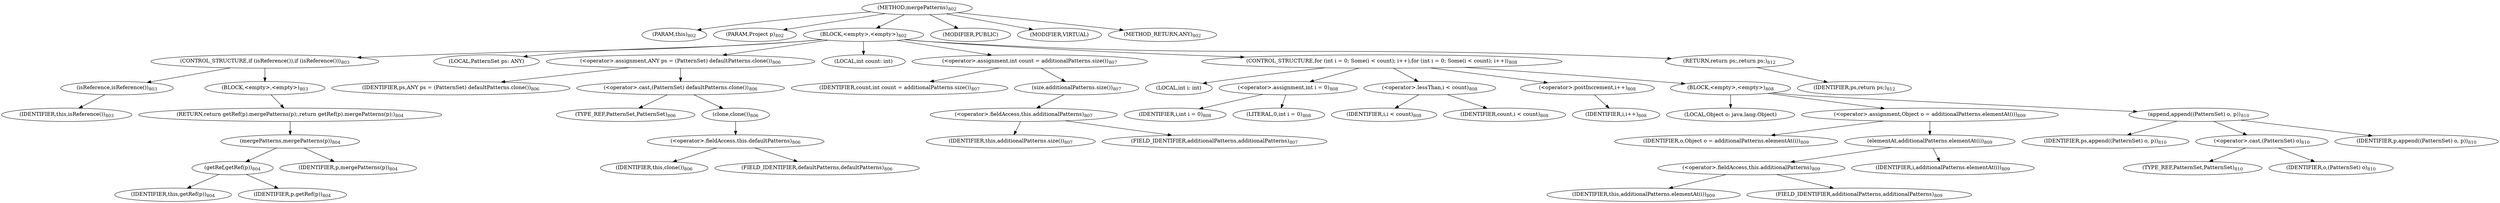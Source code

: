 digraph "mergePatterns" {  
"1626" [label = <(METHOD,mergePatterns)<SUB>802</SUB>> ]
"197" [label = <(PARAM,this)<SUB>802</SUB>> ]
"1627" [label = <(PARAM,Project p)<SUB>802</SUB>> ]
"1628" [label = <(BLOCK,&lt;empty&gt;,&lt;empty&gt;)<SUB>802</SUB>> ]
"1629" [label = <(CONTROL_STRUCTURE,if (isReference()),if (isReference()))<SUB>803</SUB>> ]
"1630" [label = <(isReference,isReference())<SUB>803</SUB>> ]
"196" [label = <(IDENTIFIER,this,isReference())<SUB>803</SUB>> ]
"1631" [label = <(BLOCK,&lt;empty&gt;,&lt;empty&gt;)<SUB>803</SUB>> ]
"1632" [label = <(RETURN,return getRef(p).mergePatterns(p);,return getRef(p).mergePatterns(p);)<SUB>804</SUB>> ]
"1633" [label = <(mergePatterns,mergePatterns(p))<SUB>804</SUB>> ]
"1634" [label = <(getRef,getRef(p))<SUB>804</SUB>> ]
"198" [label = <(IDENTIFIER,this,getRef(p))<SUB>804</SUB>> ]
"1635" [label = <(IDENTIFIER,p,getRef(p))<SUB>804</SUB>> ]
"1636" [label = <(IDENTIFIER,p,mergePatterns(p))<SUB>804</SUB>> ]
"1637" [label = <(LOCAL,PatternSet ps: ANY)> ]
"1638" [label = <(&lt;operator&gt;.assignment,ANY ps = (PatternSet) defaultPatterns.clone())<SUB>806</SUB>> ]
"1639" [label = <(IDENTIFIER,ps,ANY ps = (PatternSet) defaultPatterns.clone())<SUB>806</SUB>> ]
"1640" [label = <(&lt;operator&gt;.cast,(PatternSet) defaultPatterns.clone())<SUB>806</SUB>> ]
"1641" [label = <(TYPE_REF,PatternSet,PatternSet)<SUB>806</SUB>> ]
"1642" [label = <(clone,clone())<SUB>806</SUB>> ]
"1643" [label = <(&lt;operator&gt;.fieldAccess,this.defaultPatterns)<SUB>806</SUB>> ]
"1644" [label = <(IDENTIFIER,this,clone())<SUB>806</SUB>> ]
"1645" [label = <(FIELD_IDENTIFIER,defaultPatterns,defaultPatterns)<SUB>806</SUB>> ]
"1646" [label = <(LOCAL,int count: int)> ]
"1647" [label = <(&lt;operator&gt;.assignment,int count = additionalPatterns.size())<SUB>807</SUB>> ]
"1648" [label = <(IDENTIFIER,count,int count = additionalPatterns.size())<SUB>807</SUB>> ]
"1649" [label = <(size,additionalPatterns.size())<SUB>807</SUB>> ]
"1650" [label = <(&lt;operator&gt;.fieldAccess,this.additionalPatterns)<SUB>807</SUB>> ]
"1651" [label = <(IDENTIFIER,this,additionalPatterns.size())<SUB>807</SUB>> ]
"1652" [label = <(FIELD_IDENTIFIER,additionalPatterns,additionalPatterns)<SUB>807</SUB>> ]
"1653" [label = <(CONTROL_STRUCTURE,for (int i = 0; Some(i &lt; count); i++),for (int i = 0; Some(i &lt; count); i++))<SUB>808</SUB>> ]
"1654" [label = <(LOCAL,int i: int)> ]
"1655" [label = <(&lt;operator&gt;.assignment,int i = 0)<SUB>808</SUB>> ]
"1656" [label = <(IDENTIFIER,i,int i = 0)<SUB>808</SUB>> ]
"1657" [label = <(LITERAL,0,int i = 0)<SUB>808</SUB>> ]
"1658" [label = <(&lt;operator&gt;.lessThan,i &lt; count)<SUB>808</SUB>> ]
"1659" [label = <(IDENTIFIER,i,i &lt; count)<SUB>808</SUB>> ]
"1660" [label = <(IDENTIFIER,count,i &lt; count)<SUB>808</SUB>> ]
"1661" [label = <(&lt;operator&gt;.postIncrement,i++)<SUB>808</SUB>> ]
"1662" [label = <(IDENTIFIER,i,i++)<SUB>808</SUB>> ]
"1663" [label = <(BLOCK,&lt;empty&gt;,&lt;empty&gt;)<SUB>808</SUB>> ]
"1664" [label = <(LOCAL,Object o: java.lang.Object)> ]
"1665" [label = <(&lt;operator&gt;.assignment,Object o = additionalPatterns.elementAt(i))<SUB>809</SUB>> ]
"1666" [label = <(IDENTIFIER,o,Object o = additionalPatterns.elementAt(i))<SUB>809</SUB>> ]
"1667" [label = <(elementAt,additionalPatterns.elementAt(i))<SUB>809</SUB>> ]
"1668" [label = <(&lt;operator&gt;.fieldAccess,this.additionalPatterns)<SUB>809</SUB>> ]
"1669" [label = <(IDENTIFIER,this,additionalPatterns.elementAt(i))<SUB>809</SUB>> ]
"1670" [label = <(FIELD_IDENTIFIER,additionalPatterns,additionalPatterns)<SUB>809</SUB>> ]
"1671" [label = <(IDENTIFIER,i,additionalPatterns.elementAt(i))<SUB>809</SUB>> ]
"1672" [label = <(append,append((PatternSet) o, p))<SUB>810</SUB>> ]
"1673" [label = <(IDENTIFIER,ps,append((PatternSet) o, p))<SUB>810</SUB>> ]
"1674" [label = <(&lt;operator&gt;.cast,(PatternSet) o)<SUB>810</SUB>> ]
"1675" [label = <(TYPE_REF,PatternSet,PatternSet)<SUB>810</SUB>> ]
"1676" [label = <(IDENTIFIER,o,(PatternSet) o)<SUB>810</SUB>> ]
"1677" [label = <(IDENTIFIER,p,append((PatternSet) o, p))<SUB>810</SUB>> ]
"1678" [label = <(RETURN,return ps;,return ps;)<SUB>812</SUB>> ]
"1679" [label = <(IDENTIFIER,ps,return ps;)<SUB>812</SUB>> ]
"1680" [label = <(MODIFIER,PUBLIC)> ]
"1681" [label = <(MODIFIER,VIRTUAL)> ]
"1682" [label = <(METHOD_RETURN,ANY)<SUB>802</SUB>> ]
  "1626" -> "197" 
  "1626" -> "1627" 
  "1626" -> "1628" 
  "1626" -> "1680" 
  "1626" -> "1681" 
  "1626" -> "1682" 
  "1628" -> "1629" 
  "1628" -> "1637" 
  "1628" -> "1638" 
  "1628" -> "1646" 
  "1628" -> "1647" 
  "1628" -> "1653" 
  "1628" -> "1678" 
  "1629" -> "1630" 
  "1629" -> "1631" 
  "1630" -> "196" 
  "1631" -> "1632" 
  "1632" -> "1633" 
  "1633" -> "1634" 
  "1633" -> "1636" 
  "1634" -> "198" 
  "1634" -> "1635" 
  "1638" -> "1639" 
  "1638" -> "1640" 
  "1640" -> "1641" 
  "1640" -> "1642" 
  "1642" -> "1643" 
  "1643" -> "1644" 
  "1643" -> "1645" 
  "1647" -> "1648" 
  "1647" -> "1649" 
  "1649" -> "1650" 
  "1650" -> "1651" 
  "1650" -> "1652" 
  "1653" -> "1654" 
  "1653" -> "1655" 
  "1653" -> "1658" 
  "1653" -> "1661" 
  "1653" -> "1663" 
  "1655" -> "1656" 
  "1655" -> "1657" 
  "1658" -> "1659" 
  "1658" -> "1660" 
  "1661" -> "1662" 
  "1663" -> "1664" 
  "1663" -> "1665" 
  "1663" -> "1672" 
  "1665" -> "1666" 
  "1665" -> "1667" 
  "1667" -> "1668" 
  "1667" -> "1671" 
  "1668" -> "1669" 
  "1668" -> "1670" 
  "1672" -> "1673" 
  "1672" -> "1674" 
  "1672" -> "1677" 
  "1674" -> "1675" 
  "1674" -> "1676" 
  "1678" -> "1679" 
}
